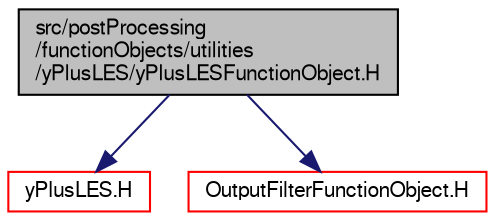 digraph "src/postProcessing/functionObjects/utilities/yPlusLES/yPlusLESFunctionObject.H"
{
  bgcolor="transparent";
  edge [fontname="FreeSans",fontsize="10",labelfontname="FreeSans",labelfontsize="10"];
  node [fontname="FreeSans",fontsize="10",shape=record];
  Node0 [label="src/postProcessing\l/functionObjects/utilities\l/yPlusLES/yPlusLESFunctionObject.H",height=0.2,width=0.4,color="black", fillcolor="grey75", style="filled", fontcolor="black"];
  Node0 -> Node1 [color="midnightblue",fontsize="10",style="solid",fontname="FreeSans"];
  Node1 [label="yPlusLES.H",height=0.2,width=0.4,color="red",URL="$a13919.html"];
  Node0 -> Node112 [color="midnightblue",fontsize="10",style="solid",fontname="FreeSans"];
  Node112 [label="OutputFilterFunctionObject.H",height=0.2,width=0.4,color="red",URL="$a08975.html"];
}
